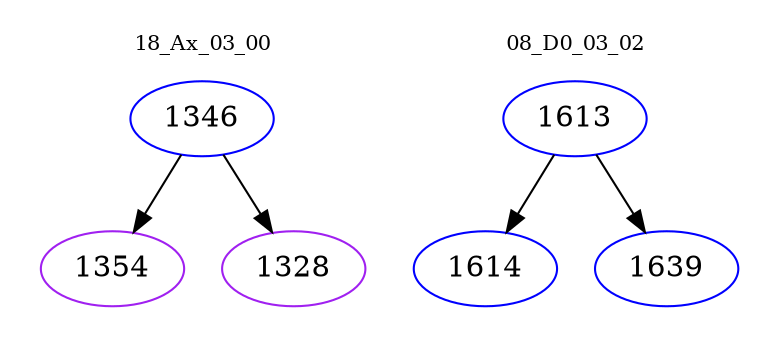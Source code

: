 digraph{
subgraph cluster_0 {
color = white
label = "18_Ax_03_00";
fontsize=10;
T0_1346 [label="1346", color="blue"]
T0_1346 -> T0_1354 [color="black"]
T0_1354 [label="1354", color="purple"]
T0_1346 -> T0_1328 [color="black"]
T0_1328 [label="1328", color="purple"]
}
subgraph cluster_1 {
color = white
label = "08_D0_03_02";
fontsize=10;
T1_1613 [label="1613", color="blue"]
T1_1613 -> T1_1614 [color="black"]
T1_1614 [label="1614", color="blue"]
T1_1613 -> T1_1639 [color="black"]
T1_1639 [label="1639", color="blue"]
}
}
